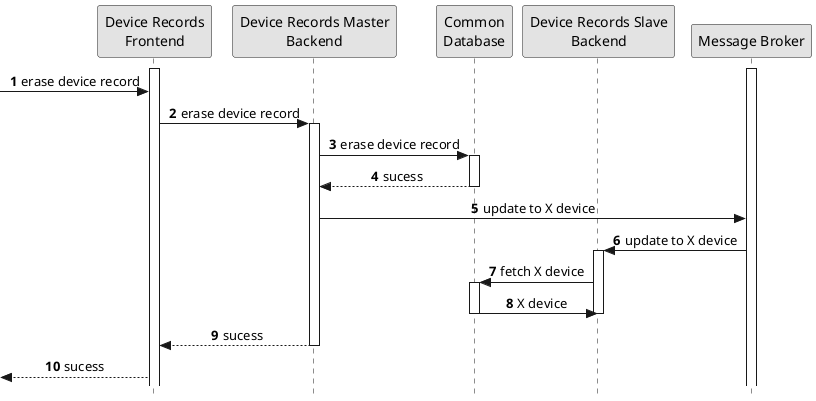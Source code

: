 @startuml process-view-level2-uc08

skinparam Monochrome true
skinparam sequenceMessageAlign center
skinparam style strictuml
hide unlinked

autonumber 1

participant "Device Records\nFrontend" as DRF
participant "Device Records Master\nBackend" as DRMB
participant "Common\nDatabase" as DRDB
participant "Device Records Slave\nBackend" as DRSB
participant "Message Broker" as MB

activate MB
activate DRF

-> DRF: erase device record

DRF -> DRMB: erase device record
activate DRMB

DRMB -> DRDB: erase device record
activate DRDB

DRDB --> DRMB: sucess
deactivate DRDB

DRMB -> MB: update to X device

MB -> DRSB: update to X device
activate DRSB

DRSB -> DRDB: fetch X device
activate DRDB

DRDB -> DRSB: X device
deactivate DRDB

deactivate DRSB
DRMB --> DRF: sucess

deactivate DRMB

<-- DRF: sucess

@enduml
